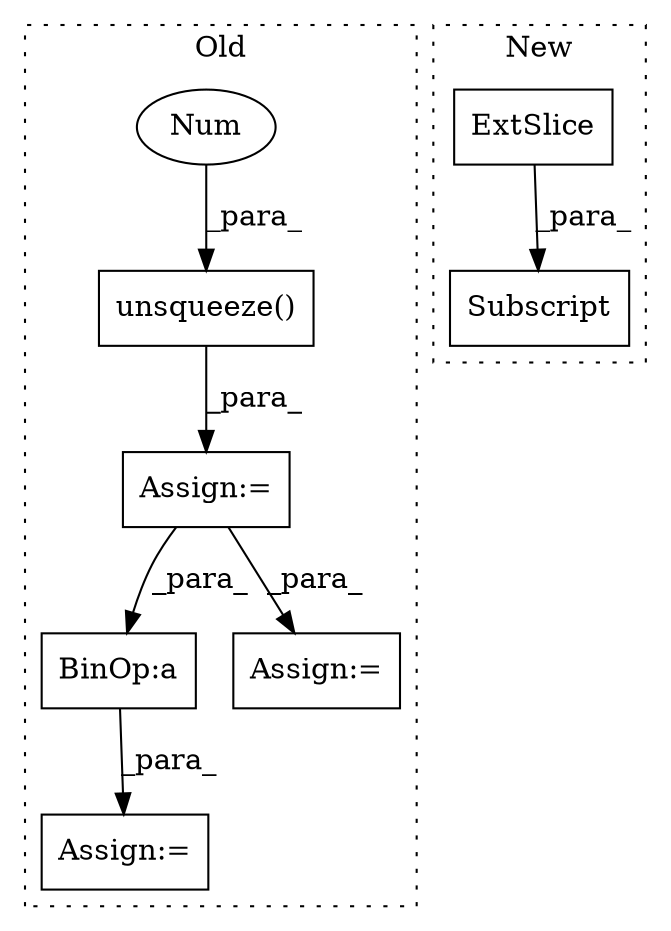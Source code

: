 digraph G {
subgraph cluster0 {
1 [label="unsqueeze()" a="75" s="3608,3633" l="24,1" shape="box"];
4 [label="Num" a="76" s="3632" l="1" shape="ellipse"];
5 [label="Assign:=" a="68" s="3861" l="3" shape="box"];
6 [label="Assign:=" a="68" s="3569" l="3" shape="box"];
7 [label="BinOp:a" a="82" s="3869" l="3" shape="box"];
8 [label="Assign:=" a="68" s="3654" l="4" shape="box"];
label = "Old";
style="dotted";
}
subgraph cluster1 {
2 [label="ExtSlice" a="85" s="3817" l="14" shape="box"];
3 [label="Subscript" a="63" s="3817,0" l="20,0" shape="box"];
label = "New";
style="dotted";
}
1 -> 6 [label="_para_"];
2 -> 3 [label="_para_"];
4 -> 1 [label="_para_"];
6 -> 7 [label="_para_"];
6 -> 8 [label="_para_"];
7 -> 5 [label="_para_"];
}